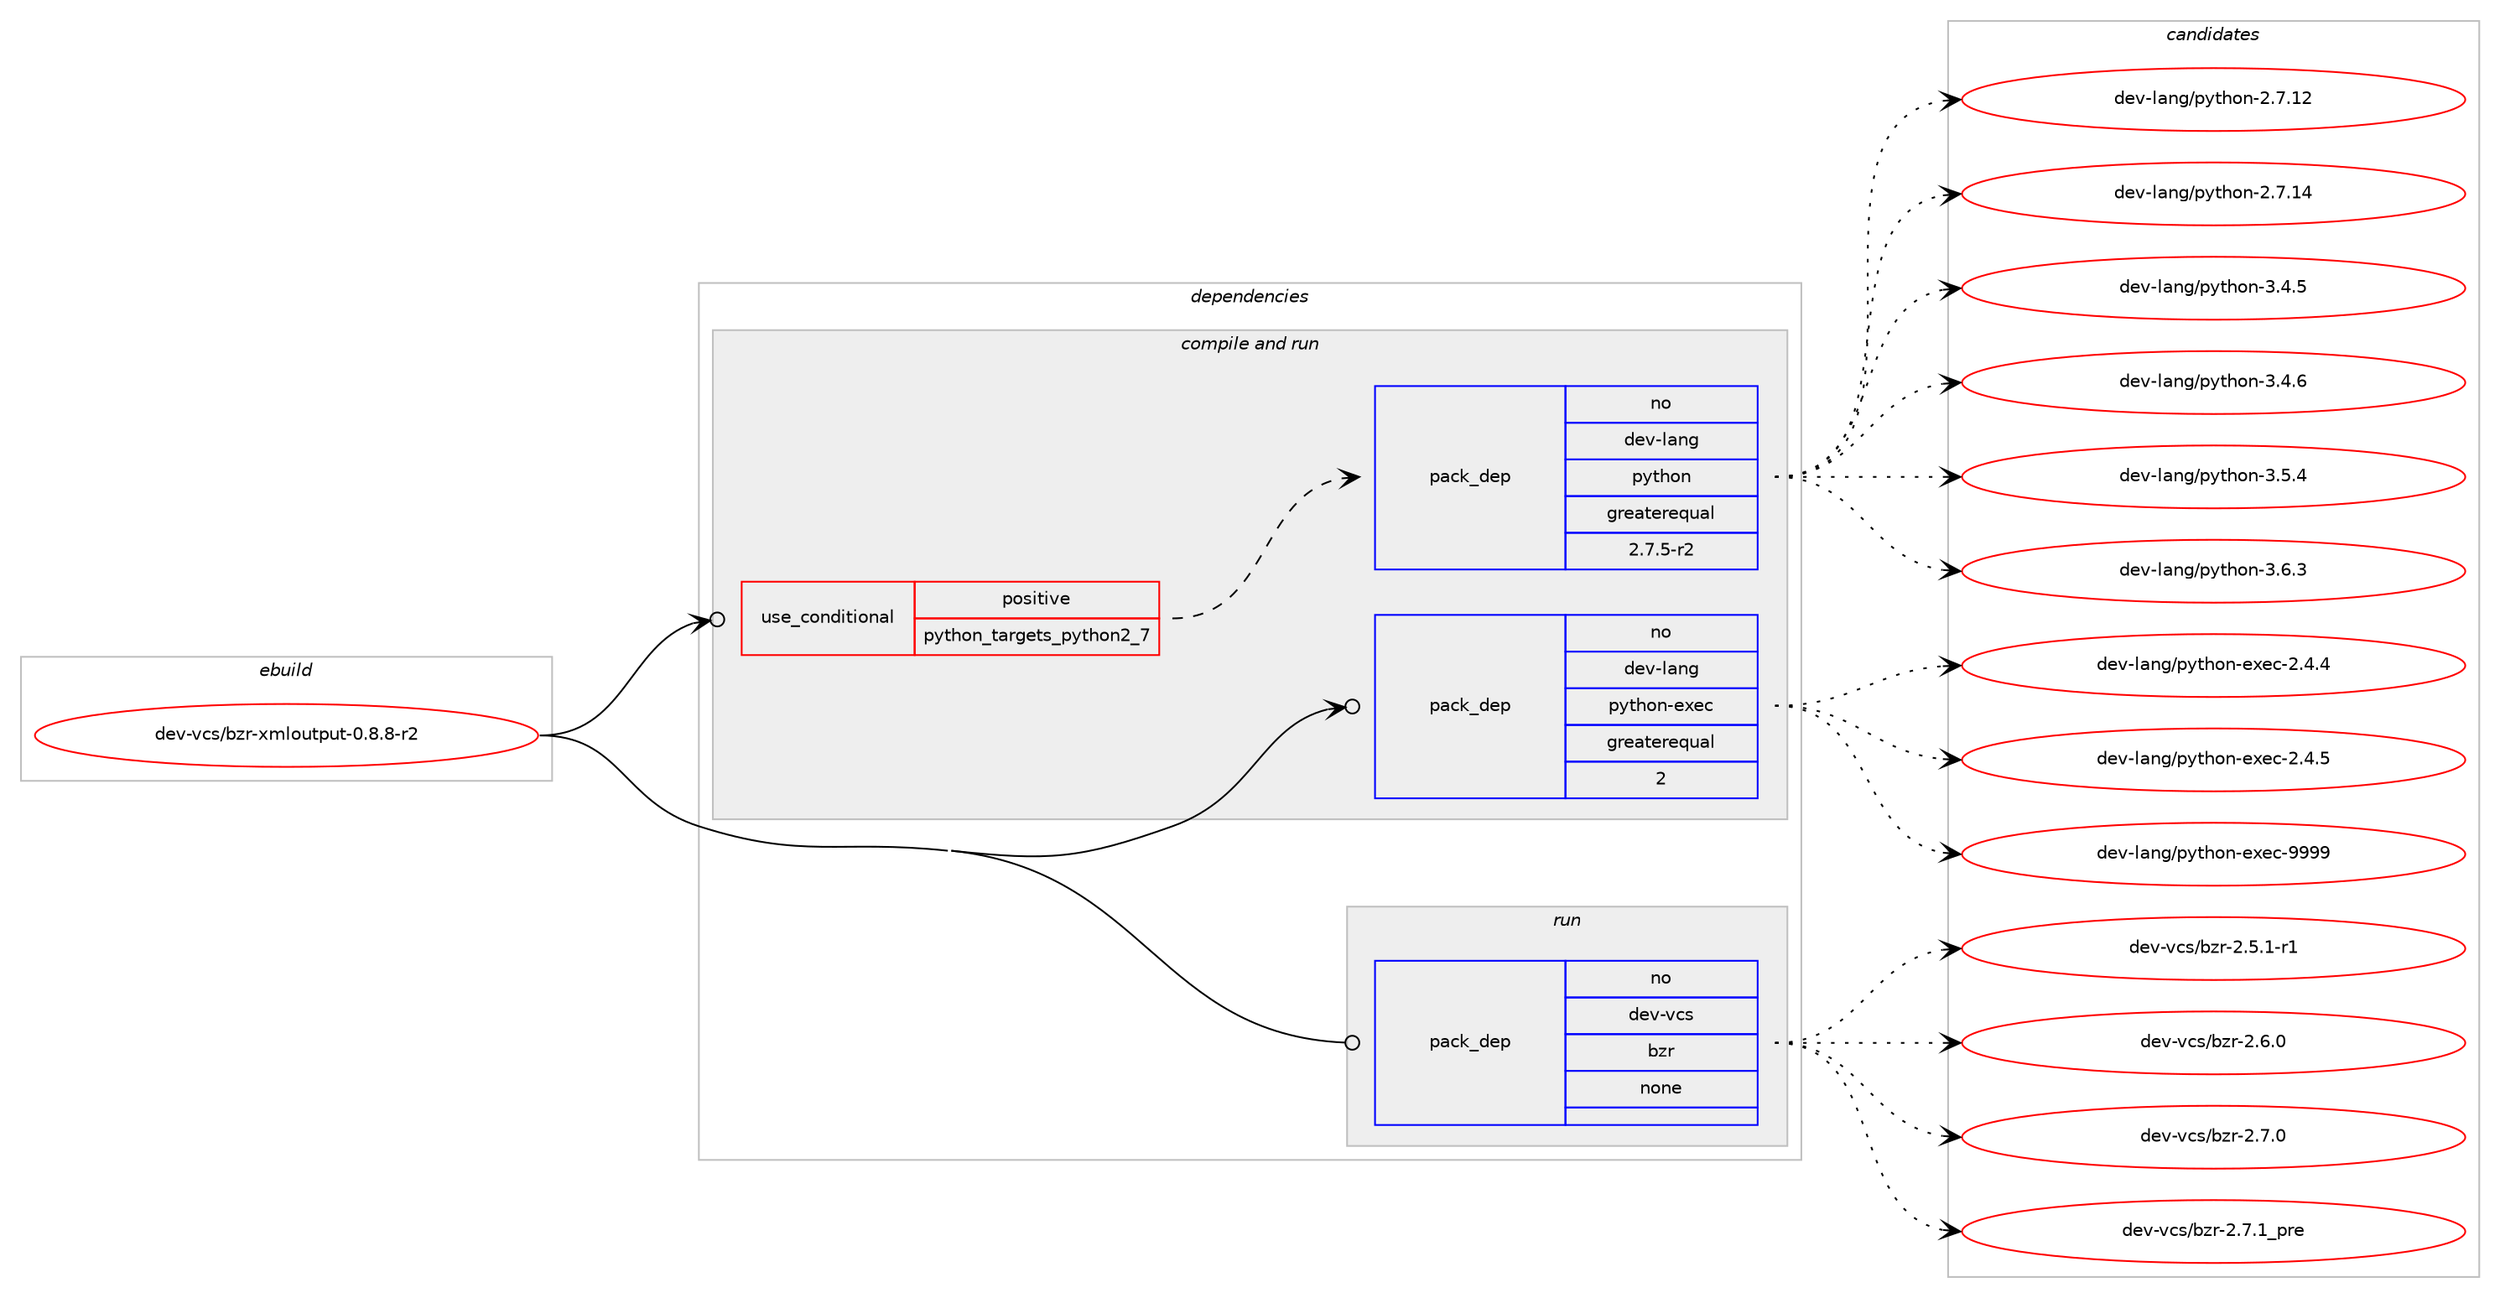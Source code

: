 digraph prolog {

# *************
# Graph options
# *************

newrank=true;
concentrate=true;
compound=true;
graph [rankdir=LR,fontname=Helvetica,fontsize=10,ranksep=1.5];#, ranksep=2.5, nodesep=0.2];
edge  [arrowhead=vee];
node  [fontname=Helvetica,fontsize=10];

# **********
# The ebuild
# **********

subgraph cluster_leftcol {
color=gray;
rank=same;
label=<<i>ebuild</i>>;
id [label="dev-vcs/bzr-xmloutput-0.8.8-r2", color=red, width=4, href="../dev-vcs/bzr-xmloutput-0.8.8-r2.svg"];
}

# ****************
# The dependencies
# ****************

subgraph cluster_midcol {
color=gray;
label=<<i>dependencies</i>>;
subgraph cluster_compile {
fillcolor="#eeeeee";
style=filled;
label=<<i>compile</i>>;
}
subgraph cluster_compileandrun {
fillcolor="#eeeeee";
style=filled;
label=<<i>compile and run</i>>;
subgraph cond78954 {
dependency289573 [label=<<TABLE BORDER="0" CELLBORDER="1" CELLSPACING="0" CELLPADDING="4"><TR><TD ROWSPAN="3" CELLPADDING="10">use_conditional</TD></TR><TR><TD>positive</TD></TR><TR><TD>python_targets_python2_7</TD></TR></TABLE>>, shape=none, color=red];
subgraph pack206305 {
dependency289574 [label=<<TABLE BORDER="0" CELLBORDER="1" CELLSPACING="0" CELLPADDING="4" WIDTH="220"><TR><TD ROWSPAN="6" CELLPADDING="30">pack_dep</TD></TR><TR><TD WIDTH="110">no</TD></TR><TR><TD>dev-lang</TD></TR><TR><TD>python</TD></TR><TR><TD>greaterequal</TD></TR><TR><TD>2.7.5-r2</TD></TR></TABLE>>, shape=none, color=blue];
}
dependency289573:e -> dependency289574:w [weight=20,style="dashed",arrowhead="vee"];
}
id:e -> dependency289573:w [weight=20,style="solid",arrowhead="odotvee"];
subgraph pack206306 {
dependency289575 [label=<<TABLE BORDER="0" CELLBORDER="1" CELLSPACING="0" CELLPADDING="4" WIDTH="220"><TR><TD ROWSPAN="6" CELLPADDING="30">pack_dep</TD></TR><TR><TD WIDTH="110">no</TD></TR><TR><TD>dev-lang</TD></TR><TR><TD>python-exec</TD></TR><TR><TD>greaterequal</TD></TR><TR><TD>2</TD></TR></TABLE>>, shape=none, color=blue];
}
id:e -> dependency289575:w [weight=20,style="solid",arrowhead="odotvee"];
}
subgraph cluster_run {
fillcolor="#eeeeee";
style=filled;
label=<<i>run</i>>;
subgraph pack206307 {
dependency289576 [label=<<TABLE BORDER="0" CELLBORDER="1" CELLSPACING="0" CELLPADDING="4" WIDTH="220"><TR><TD ROWSPAN="6" CELLPADDING="30">pack_dep</TD></TR><TR><TD WIDTH="110">no</TD></TR><TR><TD>dev-vcs</TD></TR><TR><TD>bzr</TD></TR><TR><TD>none</TD></TR><TR><TD></TD></TR></TABLE>>, shape=none, color=blue];
}
id:e -> dependency289576:w [weight=20,style="solid",arrowhead="odot"];
}
}

# **************
# The candidates
# **************

subgraph cluster_choices {
rank=same;
color=gray;
label=<<i>candidates</i>>;

subgraph choice206305 {
color=black;
nodesep=1;
choice10010111845108971101034711212111610411111045504655464950 [label="dev-lang/python-2.7.12", color=red, width=4,href="../dev-lang/python-2.7.12.svg"];
choice10010111845108971101034711212111610411111045504655464952 [label="dev-lang/python-2.7.14", color=red, width=4,href="../dev-lang/python-2.7.14.svg"];
choice100101118451089711010347112121116104111110455146524653 [label="dev-lang/python-3.4.5", color=red, width=4,href="../dev-lang/python-3.4.5.svg"];
choice100101118451089711010347112121116104111110455146524654 [label="dev-lang/python-3.4.6", color=red, width=4,href="../dev-lang/python-3.4.6.svg"];
choice100101118451089711010347112121116104111110455146534652 [label="dev-lang/python-3.5.4", color=red, width=4,href="../dev-lang/python-3.5.4.svg"];
choice100101118451089711010347112121116104111110455146544651 [label="dev-lang/python-3.6.3", color=red, width=4,href="../dev-lang/python-3.6.3.svg"];
dependency289574:e -> choice10010111845108971101034711212111610411111045504655464950:w [style=dotted,weight="100"];
dependency289574:e -> choice10010111845108971101034711212111610411111045504655464952:w [style=dotted,weight="100"];
dependency289574:e -> choice100101118451089711010347112121116104111110455146524653:w [style=dotted,weight="100"];
dependency289574:e -> choice100101118451089711010347112121116104111110455146524654:w [style=dotted,weight="100"];
dependency289574:e -> choice100101118451089711010347112121116104111110455146534652:w [style=dotted,weight="100"];
dependency289574:e -> choice100101118451089711010347112121116104111110455146544651:w [style=dotted,weight="100"];
}
subgraph choice206306 {
color=black;
nodesep=1;
choice1001011184510897110103471121211161041111104510112010199455046524652 [label="dev-lang/python-exec-2.4.4", color=red, width=4,href="../dev-lang/python-exec-2.4.4.svg"];
choice1001011184510897110103471121211161041111104510112010199455046524653 [label="dev-lang/python-exec-2.4.5", color=red, width=4,href="../dev-lang/python-exec-2.4.5.svg"];
choice10010111845108971101034711212111610411111045101120101994557575757 [label="dev-lang/python-exec-9999", color=red, width=4,href="../dev-lang/python-exec-9999.svg"];
dependency289575:e -> choice1001011184510897110103471121211161041111104510112010199455046524652:w [style=dotted,weight="100"];
dependency289575:e -> choice1001011184510897110103471121211161041111104510112010199455046524653:w [style=dotted,weight="100"];
dependency289575:e -> choice10010111845108971101034711212111610411111045101120101994557575757:w [style=dotted,weight="100"];
}
subgraph choice206307 {
color=black;
nodesep=1;
choice100101118451189911547981221144550465346494511449 [label="dev-vcs/bzr-2.5.1-r1", color=red, width=4,href="../dev-vcs/bzr-2.5.1-r1.svg"];
choice10010111845118991154798122114455046544648 [label="dev-vcs/bzr-2.6.0", color=red, width=4,href="../dev-vcs/bzr-2.6.0.svg"];
choice10010111845118991154798122114455046554648 [label="dev-vcs/bzr-2.7.0", color=red, width=4,href="../dev-vcs/bzr-2.7.0.svg"];
choice1001011184511899115479812211445504655464995112114101 [label="dev-vcs/bzr-2.7.1_pre", color=red, width=4,href="../dev-vcs/bzr-2.7.1_pre.svg"];
dependency289576:e -> choice100101118451189911547981221144550465346494511449:w [style=dotted,weight="100"];
dependency289576:e -> choice10010111845118991154798122114455046544648:w [style=dotted,weight="100"];
dependency289576:e -> choice10010111845118991154798122114455046554648:w [style=dotted,weight="100"];
dependency289576:e -> choice1001011184511899115479812211445504655464995112114101:w [style=dotted,weight="100"];
}
}

}
